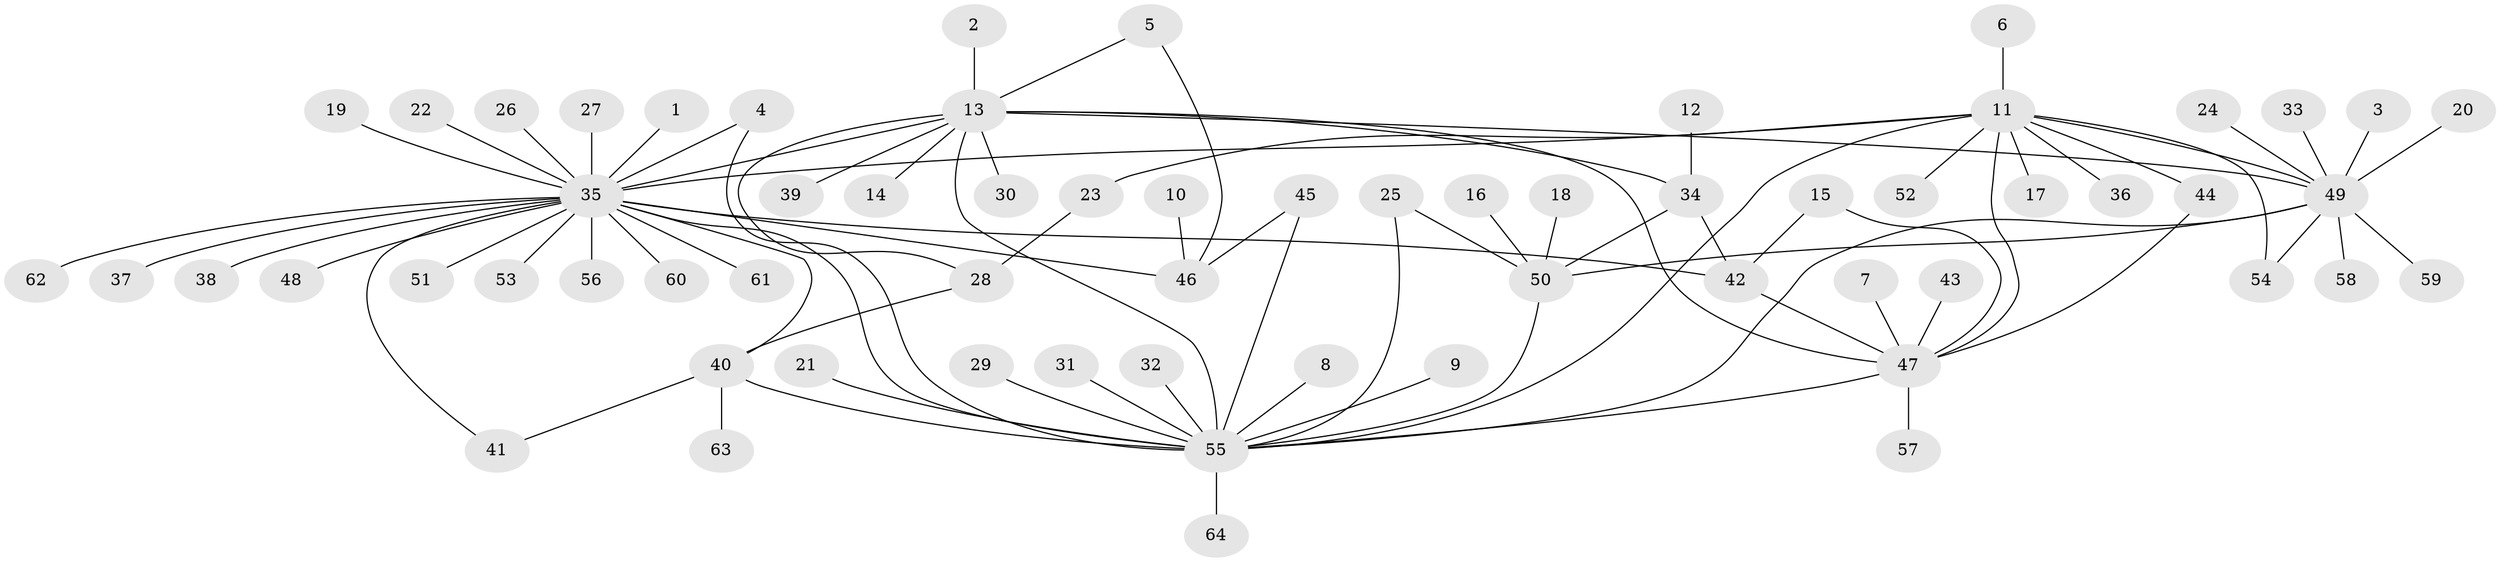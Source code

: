 // original degree distribution, {15: 0.015625, 19: 0.0078125, 13: 0.0078125, 5: 0.015625, 7: 0.0234375, 16: 0.0078125, 3: 0.0625, 2: 0.25, 6: 0.0234375, 1: 0.5703125, 10: 0.0078125, 4: 0.0078125}
// Generated by graph-tools (version 1.1) at 2025/49/03/09/25 03:49:53]
// undirected, 64 vertices, 84 edges
graph export_dot {
graph [start="1"]
  node [color=gray90,style=filled];
  1;
  2;
  3;
  4;
  5;
  6;
  7;
  8;
  9;
  10;
  11;
  12;
  13;
  14;
  15;
  16;
  17;
  18;
  19;
  20;
  21;
  22;
  23;
  24;
  25;
  26;
  27;
  28;
  29;
  30;
  31;
  32;
  33;
  34;
  35;
  36;
  37;
  38;
  39;
  40;
  41;
  42;
  43;
  44;
  45;
  46;
  47;
  48;
  49;
  50;
  51;
  52;
  53;
  54;
  55;
  56;
  57;
  58;
  59;
  60;
  61;
  62;
  63;
  64;
  1 -- 35 [weight=1.0];
  2 -- 13 [weight=1.0];
  3 -- 49 [weight=1.0];
  4 -- 35 [weight=1.0];
  4 -- 55 [weight=1.0];
  5 -- 13 [weight=1.0];
  5 -- 46 [weight=1.0];
  6 -- 11 [weight=1.0];
  7 -- 47 [weight=1.0];
  8 -- 55 [weight=1.0];
  9 -- 55 [weight=1.0];
  10 -- 46 [weight=1.0];
  11 -- 17 [weight=1.0];
  11 -- 23 [weight=1.0];
  11 -- 35 [weight=1.0];
  11 -- 36 [weight=1.0];
  11 -- 44 [weight=1.0];
  11 -- 47 [weight=1.0];
  11 -- 49 [weight=1.0];
  11 -- 52 [weight=1.0];
  11 -- 54 [weight=1.0];
  11 -- 55 [weight=1.0];
  12 -- 34 [weight=1.0];
  13 -- 14 [weight=1.0];
  13 -- 28 [weight=1.0];
  13 -- 30 [weight=1.0];
  13 -- 34 [weight=1.0];
  13 -- 35 [weight=1.0];
  13 -- 39 [weight=1.0];
  13 -- 47 [weight=1.0];
  13 -- 49 [weight=1.0];
  13 -- 55 [weight=1.0];
  15 -- 42 [weight=1.0];
  15 -- 47 [weight=1.0];
  16 -- 50 [weight=1.0];
  18 -- 50 [weight=1.0];
  19 -- 35 [weight=1.0];
  20 -- 49 [weight=1.0];
  21 -- 55 [weight=1.0];
  22 -- 35 [weight=1.0];
  23 -- 28 [weight=1.0];
  24 -- 49 [weight=1.0];
  25 -- 50 [weight=1.0];
  25 -- 55 [weight=1.0];
  26 -- 35 [weight=1.0];
  27 -- 35 [weight=1.0];
  28 -- 40 [weight=1.0];
  29 -- 55 [weight=1.0];
  31 -- 55 [weight=1.0];
  32 -- 55 [weight=1.0];
  33 -- 49 [weight=1.0];
  34 -- 42 [weight=1.0];
  34 -- 50 [weight=1.0];
  35 -- 37 [weight=1.0];
  35 -- 38 [weight=1.0];
  35 -- 40 [weight=1.0];
  35 -- 41 [weight=1.0];
  35 -- 42 [weight=1.0];
  35 -- 46 [weight=1.0];
  35 -- 48 [weight=2.0];
  35 -- 51 [weight=1.0];
  35 -- 53 [weight=1.0];
  35 -- 55 [weight=2.0];
  35 -- 56 [weight=1.0];
  35 -- 60 [weight=1.0];
  35 -- 61 [weight=1.0];
  35 -- 62 [weight=1.0];
  40 -- 41 [weight=1.0];
  40 -- 55 [weight=1.0];
  40 -- 63 [weight=1.0];
  42 -- 47 [weight=1.0];
  43 -- 47 [weight=1.0];
  44 -- 47 [weight=1.0];
  45 -- 46 [weight=1.0];
  45 -- 55 [weight=1.0];
  47 -- 55 [weight=1.0];
  47 -- 57 [weight=1.0];
  49 -- 50 [weight=1.0];
  49 -- 54 [weight=1.0];
  49 -- 55 [weight=1.0];
  49 -- 58 [weight=1.0];
  49 -- 59 [weight=1.0];
  50 -- 55 [weight=1.0];
  55 -- 64 [weight=1.0];
}
